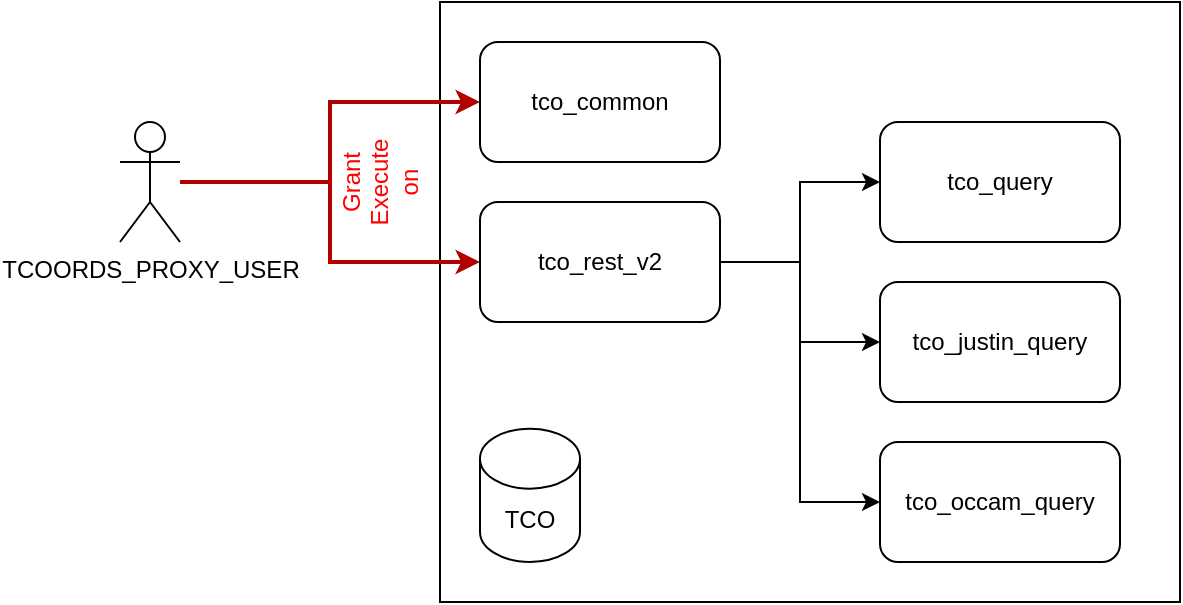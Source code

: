 <mxfile version="24.7.17" pages="3">
  <diagram name="High Level" id="dwKR0DVykrGtTaboy5b-">
    <mxGraphModel dx="1195" dy="697" grid="1" gridSize="10" guides="1" tooltips="1" connect="1" arrows="1" fold="1" page="1" pageScale="1" pageWidth="850" pageHeight="1100" math="0" shadow="0">
      <root>
        <mxCell id="0" />
        <mxCell id="1" parent="0" />
        <mxCell id="4ujb4649hS3LjKk7P_Yp-4" value="" style="rounded=0;whiteSpace=wrap;html=1;" parent="1" vertex="1">
          <mxGeometry x="230" y="40" width="370" height="300" as="geometry" />
        </mxCell>
        <mxCell id="4ujb4649hS3LjKk7P_Yp-23" value="" style="edgeStyle=orthogonalEdgeStyle;rounded=0;orthogonalLoop=1;jettySize=auto;html=1;entryX=0;entryY=0.5;entryDx=0;entryDy=0;fillColor=#e51400;strokeColor=#B20000;strokeWidth=2;" parent="1" source="4ujb4649hS3LjKk7P_Yp-1" target="4ujb4649hS3LjKk7P_Yp-13" edge="1">
          <mxGeometry relative="1" as="geometry" />
        </mxCell>
        <mxCell id="4ujb4649hS3LjKk7P_Yp-1" value="TCOORDS_PROXY_USER" style="shape=umlActor;verticalLabelPosition=bottom;verticalAlign=top;html=1;outlineConnect=0;" parent="1" vertex="1">
          <mxGeometry x="70" y="100" width="30" height="60" as="geometry" />
        </mxCell>
        <mxCell id="4ujb4649hS3LjKk7P_Yp-15" value="" style="edgeStyle=orthogonalEdgeStyle;rounded=0;orthogonalLoop=1;jettySize=auto;html=1;entryX=0;entryY=0.5;entryDx=0;entryDy=0;" parent="1" source="4ujb4649hS3LjKk7P_Yp-3" target="4ujb4649hS3LjKk7P_Yp-6" edge="1">
          <mxGeometry relative="1" as="geometry" />
        </mxCell>
        <mxCell id="4ujb4649hS3LjKk7P_Yp-16" value="" style="edgeStyle=orthogonalEdgeStyle;rounded=0;orthogonalLoop=1;jettySize=auto;html=1;entryX=0;entryY=0.5;entryDx=0;entryDy=0;" parent="1" source="4ujb4649hS3LjKk7P_Yp-3" target="4ujb4649hS3LjKk7P_Yp-7" edge="1">
          <mxGeometry relative="1" as="geometry" />
        </mxCell>
        <mxCell id="4ujb4649hS3LjKk7P_Yp-25" value="" style="edgeStyle=orthogonalEdgeStyle;rounded=0;orthogonalLoop=1;jettySize=auto;html=1;fillColor=#e51400;strokeColor=#B20000;strokeWidth=2;" parent="1" source="4ujb4649hS3LjKk7P_Yp-1" target="4ujb4649hS3LjKk7P_Yp-3" edge="1">
          <mxGeometry relative="1" as="geometry" />
        </mxCell>
        <mxCell id="4ujb4649hS3LjKk7P_Yp-3" value="tco_rest_v2" style="rounded=1;whiteSpace=wrap;html=1;" parent="1" vertex="1">
          <mxGeometry x="250" y="140" width="120" height="60" as="geometry" />
        </mxCell>
        <mxCell id="4ujb4649hS3LjKk7P_Yp-17" value="" style="edgeStyle=orthogonalEdgeStyle;rounded=0;orthogonalLoop=1;jettySize=auto;html=1;" parent="1" source="4ujb4649hS3LjKk7P_Yp-3" target="4ujb4649hS3LjKk7P_Yp-5" edge="1">
          <mxGeometry relative="1" as="geometry" />
        </mxCell>
        <mxCell id="4ujb4649hS3LjKk7P_Yp-5" value="tco_query" style="rounded=1;whiteSpace=wrap;html=1;" parent="1" vertex="1">
          <mxGeometry x="450" y="100" width="120" height="60" as="geometry" />
        </mxCell>
        <mxCell id="4ujb4649hS3LjKk7P_Yp-6" value="tco_justin_query" style="rounded=1;whiteSpace=wrap;html=1;" parent="1" vertex="1">
          <mxGeometry x="450" y="180" width="120" height="60" as="geometry" />
        </mxCell>
        <mxCell id="4ujb4649hS3LjKk7P_Yp-7" value="tco_occam_query" style="rounded=1;whiteSpace=wrap;html=1;" parent="1" vertex="1">
          <mxGeometry x="450" y="260" width="120" height="60" as="geometry" />
        </mxCell>
        <mxCell id="4ujb4649hS3LjKk7P_Yp-13" value="tco_common" style="rounded=1;whiteSpace=wrap;html=1;" parent="1" vertex="1">
          <mxGeometry x="250" y="60" width="120" height="60" as="geometry" />
        </mxCell>
        <mxCell id="4ujb4649hS3LjKk7P_Yp-34" value="TCO" style="shape=cylinder3;whiteSpace=wrap;html=1;boundedLbl=1;backgroundOutline=1;size=15;" parent="1" vertex="1">
          <mxGeometry x="250" y="253.33" width="50" height="66.67" as="geometry" />
        </mxCell>
        <mxCell id="4ujb4649hS3LjKk7P_Yp-77" value="Grant&lt;div&gt;Execute on&lt;/div&gt;" style="text;strokeColor=none;align=center;fillColor=none;html=1;verticalAlign=middle;whiteSpace=wrap;rounded=0;rotation=-90;fontColor=#ff0000;" parent="1" vertex="1">
          <mxGeometry x="170" y="105.83" width="60" height="48.34" as="geometry" />
        </mxCell>
      </root>
    </mxGraphModel>
  </diagram>
  <diagram id="57ohdGBqcnxzw0XETG8h" name="Deployment">
    <mxGraphModel dx="819" dy="478" grid="1" gridSize="10" guides="1" tooltips="1" connect="1" arrows="1" fold="1" page="1" pageScale="1" pageWidth="850" pageHeight="1100" math="0" shadow="0">
      <root>
        <mxCell id="0" />
        <mxCell id="1" parent="0" />
        <mxCell id="FswCC5SdEuoouuIGjFnI-1" value="" style="rounded=0;whiteSpace=wrap;html=1;" vertex="1" parent="1">
          <mxGeometry x="305" y="210" width="340" height="180" as="geometry" />
        </mxCell>
        <mxCell id="FswCC5SdEuoouuIGjFnI-2" value="" style="edgeStyle=orthogonalEdgeStyle;rounded=0;orthogonalLoop=1;jettySize=auto;html=1;" edge="1" parent="1" source="FswCC5SdEuoouuIGjFnI-4" target="FswCC5SdEuoouuIGjFnI-5">
          <mxGeometry relative="1" as="geometry" />
        </mxCell>
        <mxCell id="FswCC5SdEuoouuIGjFnI-3" value="uses" style="edgeLabel;html=1;align=center;verticalAlign=middle;resizable=0;points=[];" vertex="1" connectable="0" parent="FswCC5SdEuoouuIGjFnI-2">
          <mxGeometry y="-1" relative="1" as="geometry">
            <mxPoint x="-2" y="9" as="offset" />
          </mxGeometry>
        </mxCell>
        <mxCell id="FswCC5SdEuoouuIGjFnI-4" value="tcoords_v2" style="rounded=1;whiteSpace=wrap;html=1;" vertex="1" parent="1">
          <mxGeometry x="325" y="240" width="120" height="60" as="geometry" />
        </mxCell>
        <mxCell id="FswCC5SdEuoouuIGjFnI-5" value="ords_builder" style="rounded=1;whiteSpace=wrap;html=1;" vertex="1" parent="1">
          <mxGeometry x="490" y="240" width="120" height="60" as="geometry" />
        </mxCell>
        <mxCell id="FswCC5SdEuoouuIGjFnI-6" value="" style="edgeStyle=orthogonalEdgeStyle;rounded=0;orthogonalLoop=1;jettySize=auto;html=1;" edge="1" parent="1" source="FswCC5SdEuoouuIGjFnI-8" target="FswCC5SdEuoouuIGjFnI-4">
          <mxGeometry relative="1" as="geometry" />
        </mxCell>
        <mxCell id="FswCC5SdEuoouuIGjFnI-7" value="create_all" style="edgeLabel;html=1;align=center;verticalAlign=middle;resizable=0;points=[];" vertex="1" connectable="0" parent="FswCC5SdEuoouuIGjFnI-6">
          <mxGeometry x="-0.133" y="1" relative="1" as="geometry">
            <mxPoint x="-6" y="11" as="offset" />
          </mxGeometry>
        </mxCell>
        <mxCell id="FswCC5SdEuoouuIGjFnI-8" value="tcoords" style="shape=umlActor;verticalLabelPosition=bottom;verticalAlign=top;html=1;outlineConnect=0;" vertex="1" parent="1">
          <mxGeometry x="205" y="240" width="30" height="60" as="geometry" />
        </mxCell>
        <mxCell id="FswCC5SdEuoouuIGjFnI-9" value="TCOORDS" style="shape=cylinder3;whiteSpace=wrap;html=1;boundedLbl=1;backgroundOutline=1;size=15;fontSize=7;" vertex="1" parent="1">
          <mxGeometry x="325" y="310" width="50" height="66.67" as="geometry" />
        </mxCell>
        <mxCell id="FswCC5SdEuoouuIGjFnI-10" value="ORDS Deployment" style="text;strokeColor=none;align=center;fillColor=none;html=1;verticalAlign=middle;whiteSpace=wrap;rounded=0;" vertex="1" parent="1">
          <mxGeometry x="295" y="180" width="130" height="30" as="geometry" />
        </mxCell>
      </root>
    </mxGraphModel>
  </diagram>
  <diagram id="mA0nJuAIbKcSm-_6dxMq" name="Dependencies">
    <mxGraphModel dx="1434" dy="836" grid="1" gridSize="10" guides="1" tooltips="1" connect="1" arrows="1" fold="1" page="1" pageScale="1" pageWidth="850" pageHeight="1100" math="0" shadow="0">
      <root>
        <mxCell id="0" />
        <mxCell id="1" parent="0" />
        <mxCell id="5tNElAVErgFyFWABzdvu-1" value="" style="rounded=0;whiteSpace=wrap;html=1;" vertex="1" parent="1">
          <mxGeometry x="80" y="110" width="505" height="270" as="geometry" />
        </mxCell>
        <mxCell id="5tNElAVErgFyFWABzdvu-2" value="TCO" style="shape=cylinder3;whiteSpace=wrap;html=1;boundedLbl=1;backgroundOutline=1;size=15;" vertex="1" parent="1">
          <mxGeometry x="517.5" y="120.0" width="50" height="66.67" as="geometry" />
        </mxCell>
        <mxCell id="5tNElAVErgFyFWABzdvu-3" value="" style="rounded=0;orthogonalLoop=1;jettySize=auto;html=1;entryX=0.185;entryY=0.005;entryDx=0;entryDy=0;entryPerimeter=0;" edge="1" parent="1" source="5tNElAVErgFyFWABzdvu-4" target="5tNElAVErgFyFWABzdvu-11">
          <mxGeometry relative="1" as="geometry">
            <mxPoint x="189.5" y="260" as="targetPoint" />
          </mxGeometry>
        </mxCell>
        <mxCell id="5tNElAVErgFyFWABzdvu-4" value="tco_common" style="rounded=1;whiteSpace=wrap;html=1;" vertex="1" parent="1">
          <mxGeometry x="127.5" y="126.67" width="120" height="60" as="geometry" />
        </mxCell>
        <mxCell id="5tNElAVErgFyFWABzdvu-5" value="" style="group" vertex="1" connectable="0" parent="1">
          <mxGeometry x="345" y="126.67" width="145" height="83.33" as="geometry" />
        </mxCell>
        <mxCell id="5tNElAVErgFyFWABzdvu-6" value="" style="rounded=1;whiteSpace=wrap;html=1;" vertex="1" parent="5tNElAVErgFyFWABzdvu-5">
          <mxGeometry width="120" height="60" as="geometry" />
        </mxCell>
        <mxCell id="5tNElAVErgFyFWABzdvu-7" value="" style="rounded=1;whiteSpace=wrap;html=1;" vertex="1" parent="5tNElAVErgFyFWABzdvu-5">
          <mxGeometry x="15" y="10" width="120" height="60" as="geometry" />
        </mxCell>
        <mxCell id="5tNElAVErgFyFWABzdvu-8" value="tco_query" style="rounded=1;whiteSpace=wrap;html=1;" vertex="1" parent="5tNElAVErgFyFWABzdvu-5">
          <mxGeometry x="25" y="23.33" width="120" height="60" as="geometry" />
        </mxCell>
        <mxCell id="5tNElAVErgFyFWABzdvu-9" value="" style="edgeStyle=orthogonalEdgeStyle;rounded=0;orthogonalLoop=1;jettySize=auto;html=1;exitX=0;exitY=0.5;exitDx=0;exitDy=0;" edge="1" parent="1" source="5tNElAVErgFyFWABzdvu-6" target="5tNElAVErgFyFWABzdvu-4">
          <mxGeometry relative="1" as="geometry">
            <mxPoint x="327.5" y="90" as="sourcePoint" />
          </mxGeometry>
        </mxCell>
        <mxCell id="5tNElAVErgFyFWABzdvu-10" value="" style="group" vertex="1" connectable="0" parent="1">
          <mxGeometry x="107.5" y="260" width="440" height="100" as="geometry" />
        </mxCell>
        <mxCell id="5tNElAVErgFyFWABzdvu-11" value="" style="rounded=0;whiteSpace=wrap;html=1;" vertex="1" parent="5tNElAVErgFyFWABzdvu-10">
          <mxGeometry width="440" height="100" as="geometry" />
        </mxCell>
        <mxCell id="5tNElAVErgFyFWABzdvu-12" value="tco_debug" style="rounded=1;whiteSpace=wrap;html=1;" vertex="1" parent="5tNElAVErgFyFWABzdvu-10">
          <mxGeometry x="20" y="20" width="120" height="60" as="geometry" />
        </mxCell>
        <mxCell id="5tNElAVErgFyFWABzdvu-13" value="tco_sql_builder" style="rounded=1;whiteSpace=wrap;html=1;" vertex="1" parent="5tNElAVErgFyFWABzdvu-10">
          <mxGeometry x="300" y="20" width="120" height="60" as="geometry" />
        </mxCell>
        <mxCell id="5tNElAVErgFyFWABzdvu-14" value="tco_bind_variables" style="rounded=1;whiteSpace=wrap;html=1;" vertex="1" parent="5tNElAVErgFyFWABzdvu-10">
          <mxGeometry x="160" y="20" width="120" height="60" as="geometry" />
        </mxCell>
        <mxCell id="5tNElAVErgFyFWABzdvu-15" value="" style="rounded=0;orthogonalLoop=1;jettySize=auto;html=1;entryX=0.728;entryY=-0.004;entryDx=0;entryDy=0;entryPerimeter=0;" edge="1" parent="1" source="5tNElAVErgFyFWABzdvu-8" target="5tNElAVErgFyFWABzdvu-11">
          <mxGeometry relative="1" as="geometry" />
        </mxCell>
        <mxCell id="5tNElAVErgFyFWABzdvu-16" value="Runtime Dependencies" style="text;strokeColor=none;align=center;fillColor=none;html=1;verticalAlign=middle;whiteSpace=wrap;rounded=0;" vertex="1" parent="1">
          <mxGeometry x="80" y="80" width="140" height="30" as="geometry" />
        </mxCell>
      </root>
    </mxGraphModel>
  </diagram>
</mxfile>
